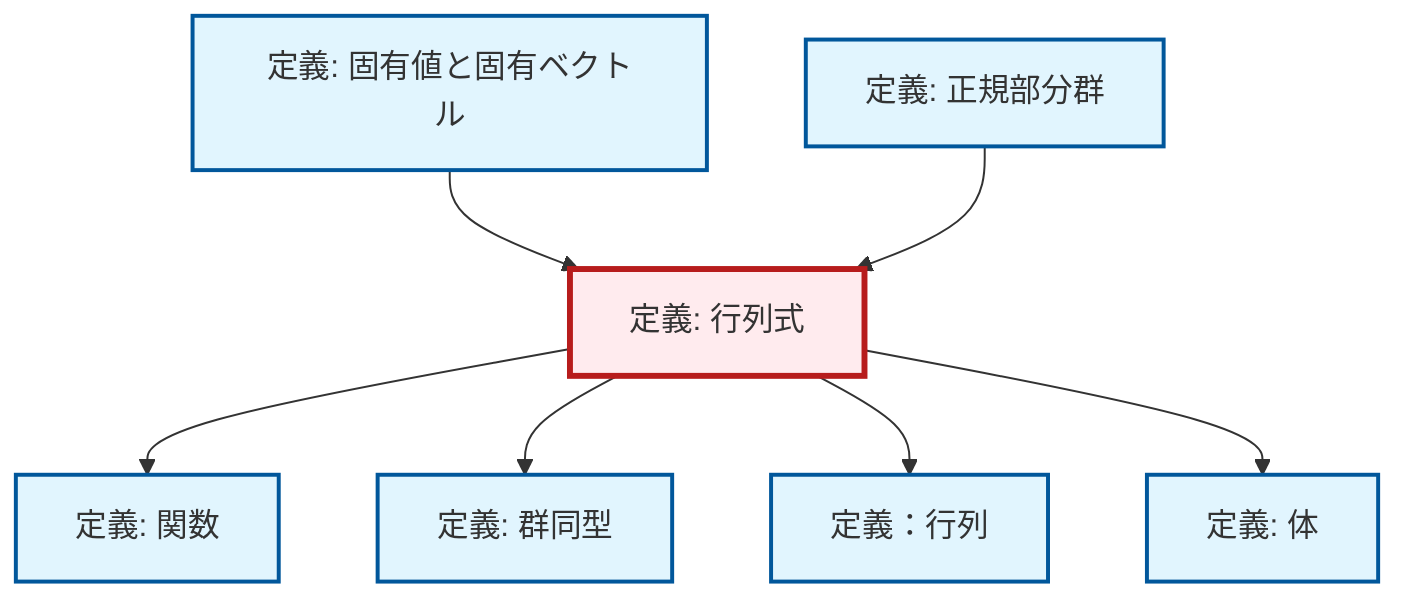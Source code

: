 graph TD
    classDef definition fill:#e1f5fe,stroke:#01579b,stroke-width:2px
    classDef theorem fill:#f3e5f5,stroke:#4a148c,stroke-width:2px
    classDef axiom fill:#fff3e0,stroke:#e65100,stroke-width:2px
    classDef example fill:#e8f5e9,stroke:#1b5e20,stroke-width:2px
    classDef current fill:#ffebee,stroke:#b71c1c,stroke-width:3px
    def-function["定義: 関数"]:::definition
    def-eigenvalue-eigenvector["定義: 固有値と固有ベクトル"]:::definition
    def-field["定義: 体"]:::definition
    def-normal-subgroup["定義: 正規部分群"]:::definition
    def-determinant["定義: 行列式"]:::definition
    def-matrix["定義：行列"]:::definition
    def-isomorphism["定義: 群同型"]:::definition
    def-determinant --> def-function
    def-determinant --> def-isomorphism
    def-determinant --> def-matrix
    def-determinant --> def-field
    def-eigenvalue-eigenvector --> def-determinant
    def-normal-subgroup --> def-determinant
    class def-determinant current